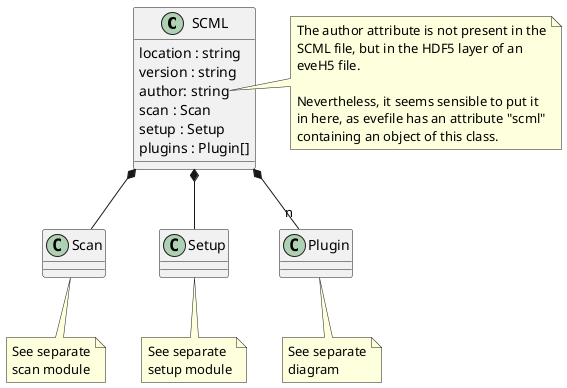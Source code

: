 @startuml

class SCML {
    location : string
    version : string
    author: string
    scan : Scan
    setup : Setup
    plugins : Plugin[]
}
SCML *-- Scan
SCML *-- Setup
SCML *-- "n" Plugin

note right of SCML::author
    The author attribute is not present in the
    SCML file, but in the HDF5 layer of an
    eveH5 file.

    Nevertheless, it seems sensible to put it
    in here, as evefile has an attribute "scml"
    containing an object of this class.
end note

note bottom of Scan: See separate\nscan module

note bottom of Setup: See separate\nsetup module

note bottom of Plugin: See separate\ndiagram

@enduml
